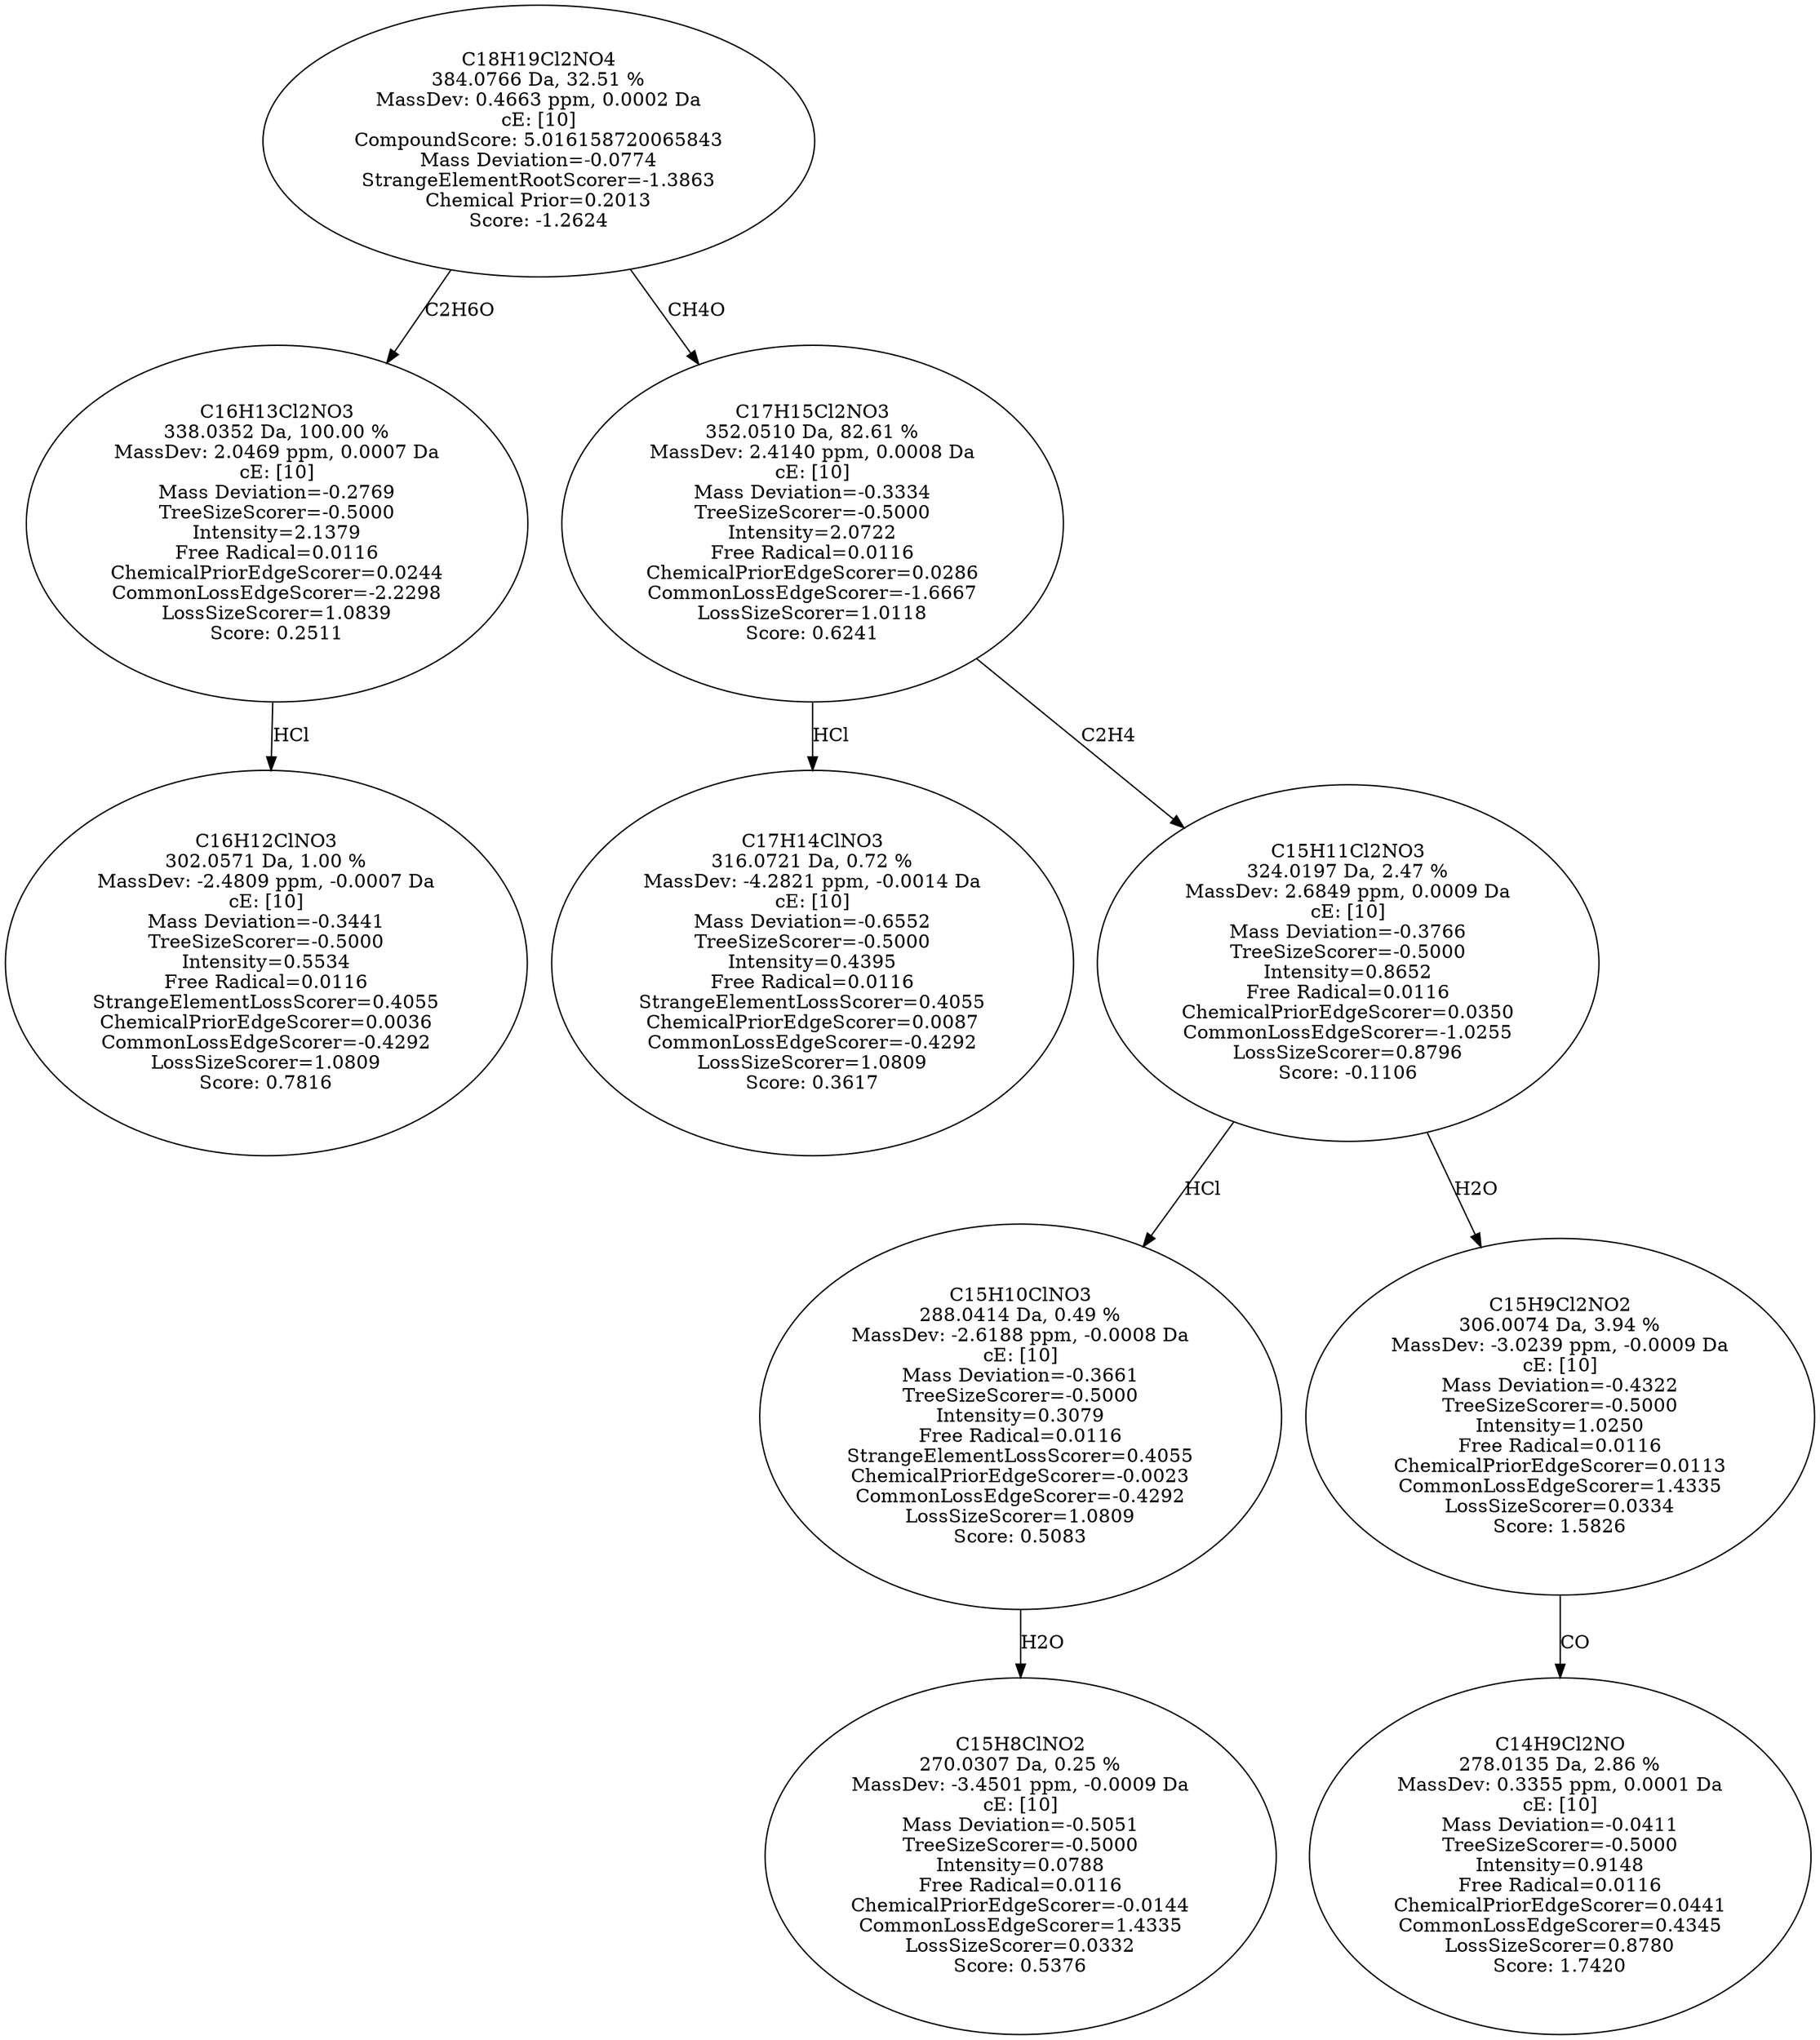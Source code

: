strict digraph {
v1 [label="C16H12ClNO3\n302.0571 Da, 1.00 %\nMassDev: -2.4809 ppm, -0.0007 Da\ncE: [10]\nMass Deviation=-0.3441\nTreeSizeScorer=-0.5000\nIntensity=0.5534\nFree Radical=0.0116\nStrangeElementLossScorer=0.4055\nChemicalPriorEdgeScorer=0.0036\nCommonLossEdgeScorer=-0.4292\nLossSizeScorer=1.0809\nScore: 0.7816"];
v2 [label="C16H13Cl2NO3\n338.0352 Da, 100.00 %\nMassDev: 2.0469 ppm, 0.0007 Da\ncE: [10]\nMass Deviation=-0.2769\nTreeSizeScorer=-0.5000\nIntensity=2.1379\nFree Radical=0.0116\nChemicalPriorEdgeScorer=0.0244\nCommonLossEdgeScorer=-2.2298\nLossSizeScorer=1.0839\nScore: 0.2511"];
v3 [label="C17H14ClNO3\n316.0721 Da, 0.72 %\nMassDev: -4.2821 ppm, -0.0014 Da\ncE: [10]\nMass Deviation=-0.6552\nTreeSizeScorer=-0.5000\nIntensity=0.4395\nFree Radical=0.0116\nStrangeElementLossScorer=0.4055\nChemicalPriorEdgeScorer=0.0087\nCommonLossEdgeScorer=-0.4292\nLossSizeScorer=1.0809\nScore: 0.3617"];
v4 [label="C15H8ClNO2\n270.0307 Da, 0.25 %\nMassDev: -3.4501 ppm, -0.0009 Da\ncE: [10]\nMass Deviation=-0.5051\nTreeSizeScorer=-0.5000\nIntensity=0.0788\nFree Radical=0.0116\nChemicalPriorEdgeScorer=-0.0144\nCommonLossEdgeScorer=1.4335\nLossSizeScorer=0.0332\nScore: 0.5376"];
v5 [label="C15H10ClNO3\n288.0414 Da, 0.49 %\nMassDev: -2.6188 ppm, -0.0008 Da\ncE: [10]\nMass Deviation=-0.3661\nTreeSizeScorer=-0.5000\nIntensity=0.3079\nFree Radical=0.0116\nStrangeElementLossScorer=0.4055\nChemicalPriorEdgeScorer=-0.0023\nCommonLossEdgeScorer=-0.4292\nLossSizeScorer=1.0809\nScore: 0.5083"];
v6 [label="C14H9Cl2NO\n278.0135 Da, 2.86 %\nMassDev: 0.3355 ppm, 0.0001 Da\ncE: [10]\nMass Deviation=-0.0411\nTreeSizeScorer=-0.5000\nIntensity=0.9148\nFree Radical=0.0116\nChemicalPriorEdgeScorer=0.0441\nCommonLossEdgeScorer=0.4345\nLossSizeScorer=0.8780\nScore: 1.7420"];
v7 [label="C15H9Cl2NO2\n306.0074 Da, 3.94 %\nMassDev: -3.0239 ppm, -0.0009 Da\ncE: [10]\nMass Deviation=-0.4322\nTreeSizeScorer=-0.5000\nIntensity=1.0250\nFree Radical=0.0116\nChemicalPriorEdgeScorer=0.0113\nCommonLossEdgeScorer=1.4335\nLossSizeScorer=0.0334\nScore: 1.5826"];
v8 [label="C15H11Cl2NO3\n324.0197 Da, 2.47 %\nMassDev: 2.6849 ppm, 0.0009 Da\ncE: [10]\nMass Deviation=-0.3766\nTreeSizeScorer=-0.5000\nIntensity=0.8652\nFree Radical=0.0116\nChemicalPriorEdgeScorer=0.0350\nCommonLossEdgeScorer=-1.0255\nLossSizeScorer=0.8796\nScore: -0.1106"];
v9 [label="C17H15Cl2NO3\n352.0510 Da, 82.61 %\nMassDev: 2.4140 ppm, 0.0008 Da\ncE: [10]\nMass Deviation=-0.3334\nTreeSizeScorer=-0.5000\nIntensity=2.0722\nFree Radical=0.0116\nChemicalPriorEdgeScorer=0.0286\nCommonLossEdgeScorer=-1.6667\nLossSizeScorer=1.0118\nScore: 0.6241"];
v10 [label="C18H19Cl2NO4\n384.0766 Da, 32.51 %\nMassDev: 0.4663 ppm, 0.0002 Da\ncE: [10]\nCompoundScore: 5.016158720065843\nMass Deviation=-0.0774\nStrangeElementRootScorer=-1.3863\nChemical Prior=0.2013\nScore: -1.2624"];
v2 -> v1 [label="HCl"];
v10 -> v2 [label="C2H6O"];
v9 -> v3 [label="HCl"];
v5 -> v4 [label="H2O"];
v8 -> v5 [label="HCl"];
v7 -> v6 [label="CO"];
v8 -> v7 [label="H2O"];
v9 -> v8 [label="C2H4"];
v10 -> v9 [label="CH4O"];
}